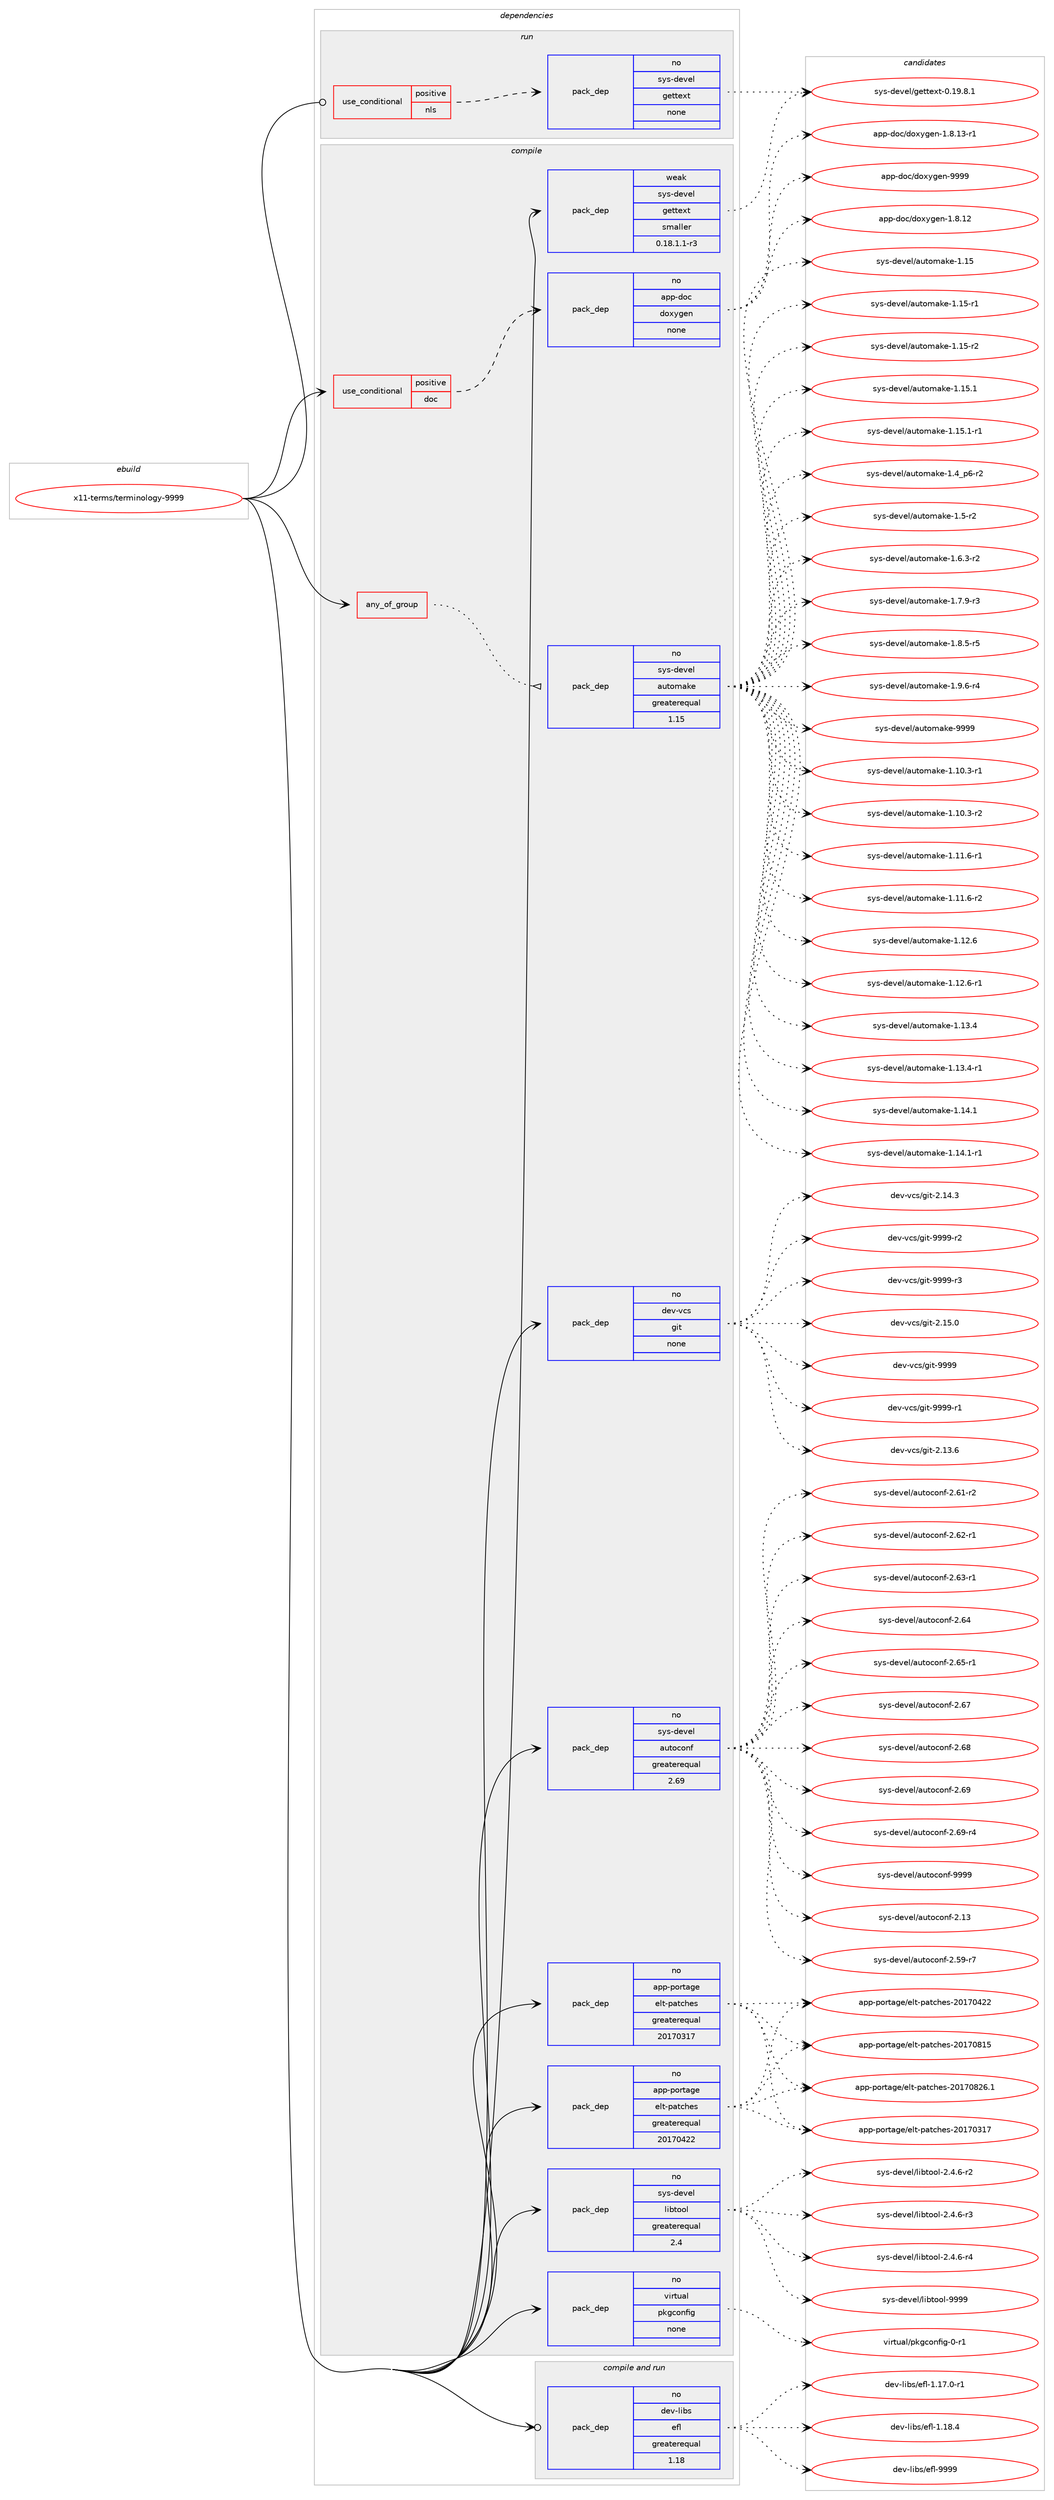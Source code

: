 digraph prolog {

# *************
# Graph options
# *************

newrank=true;
concentrate=true;
compound=true;
graph [rankdir=LR,fontname=Helvetica,fontsize=10,ranksep=1.5];#, ranksep=2.5, nodesep=0.2];
edge  [arrowhead=vee];
node  [fontname=Helvetica,fontsize=10];

# **********
# The ebuild
# **********

subgraph cluster_leftcol {
color=gray;
rank=same;
label=<<i>ebuild</i>>;
id [label="x11-terms/terminology-9999", color=red, width=4, href="../x11-terms/terminology-9999.svg"];
}

# ****************
# The dependencies
# ****************

subgraph cluster_midcol {
color=gray;
label=<<i>dependencies</i>>;
subgraph cluster_compile {
fillcolor="#eeeeee";
style=filled;
label=<<i>compile</i>>;
subgraph any9679 {
dependency529526 [label=<<TABLE BORDER="0" CELLBORDER="1" CELLSPACING="0" CELLPADDING="4"><TR><TD CELLPADDING="10">any_of_group</TD></TR></TABLE>>, shape=none, color=red];subgraph pack395662 {
dependency529527 [label=<<TABLE BORDER="0" CELLBORDER="1" CELLSPACING="0" CELLPADDING="4" WIDTH="220"><TR><TD ROWSPAN="6" CELLPADDING="30">pack_dep</TD></TR><TR><TD WIDTH="110">no</TD></TR><TR><TD>sys-devel</TD></TR><TR><TD>automake</TD></TR><TR><TD>greaterequal</TD></TR><TR><TD>1.15</TD></TR></TABLE>>, shape=none, color=blue];
}
dependency529526:e -> dependency529527:w [weight=20,style="dotted",arrowhead="oinv"];
}
id:e -> dependency529526:w [weight=20,style="solid",arrowhead="vee"];
subgraph cond123836 {
dependency529528 [label=<<TABLE BORDER="0" CELLBORDER="1" CELLSPACING="0" CELLPADDING="4"><TR><TD ROWSPAN="3" CELLPADDING="10">use_conditional</TD></TR><TR><TD>positive</TD></TR><TR><TD>doc</TD></TR></TABLE>>, shape=none, color=red];
subgraph pack395663 {
dependency529529 [label=<<TABLE BORDER="0" CELLBORDER="1" CELLSPACING="0" CELLPADDING="4" WIDTH="220"><TR><TD ROWSPAN="6" CELLPADDING="30">pack_dep</TD></TR><TR><TD WIDTH="110">no</TD></TR><TR><TD>app-doc</TD></TR><TR><TD>doxygen</TD></TR><TR><TD>none</TD></TR><TR><TD></TD></TR></TABLE>>, shape=none, color=blue];
}
dependency529528:e -> dependency529529:w [weight=20,style="dashed",arrowhead="vee"];
}
id:e -> dependency529528:w [weight=20,style="solid",arrowhead="vee"];
subgraph pack395664 {
dependency529530 [label=<<TABLE BORDER="0" CELLBORDER="1" CELLSPACING="0" CELLPADDING="4" WIDTH="220"><TR><TD ROWSPAN="6" CELLPADDING="30">pack_dep</TD></TR><TR><TD WIDTH="110">no</TD></TR><TR><TD>app-portage</TD></TR><TR><TD>elt-patches</TD></TR><TR><TD>greaterequal</TD></TR><TR><TD>20170317</TD></TR></TABLE>>, shape=none, color=blue];
}
id:e -> dependency529530:w [weight=20,style="solid",arrowhead="vee"];
subgraph pack395665 {
dependency529531 [label=<<TABLE BORDER="0" CELLBORDER="1" CELLSPACING="0" CELLPADDING="4" WIDTH="220"><TR><TD ROWSPAN="6" CELLPADDING="30">pack_dep</TD></TR><TR><TD WIDTH="110">no</TD></TR><TR><TD>app-portage</TD></TR><TR><TD>elt-patches</TD></TR><TR><TD>greaterequal</TD></TR><TR><TD>20170422</TD></TR></TABLE>>, shape=none, color=blue];
}
id:e -> dependency529531:w [weight=20,style="solid",arrowhead="vee"];
subgraph pack395666 {
dependency529532 [label=<<TABLE BORDER="0" CELLBORDER="1" CELLSPACING="0" CELLPADDING="4" WIDTH="220"><TR><TD ROWSPAN="6" CELLPADDING="30">pack_dep</TD></TR><TR><TD WIDTH="110">no</TD></TR><TR><TD>dev-vcs</TD></TR><TR><TD>git</TD></TR><TR><TD>none</TD></TR><TR><TD></TD></TR></TABLE>>, shape=none, color=blue];
}
id:e -> dependency529532:w [weight=20,style="solid",arrowhead="vee"];
subgraph pack395667 {
dependency529533 [label=<<TABLE BORDER="0" CELLBORDER="1" CELLSPACING="0" CELLPADDING="4" WIDTH="220"><TR><TD ROWSPAN="6" CELLPADDING="30">pack_dep</TD></TR><TR><TD WIDTH="110">no</TD></TR><TR><TD>sys-devel</TD></TR><TR><TD>autoconf</TD></TR><TR><TD>greaterequal</TD></TR><TR><TD>2.69</TD></TR></TABLE>>, shape=none, color=blue];
}
id:e -> dependency529533:w [weight=20,style="solid",arrowhead="vee"];
subgraph pack395668 {
dependency529534 [label=<<TABLE BORDER="0" CELLBORDER="1" CELLSPACING="0" CELLPADDING="4" WIDTH="220"><TR><TD ROWSPAN="6" CELLPADDING="30">pack_dep</TD></TR><TR><TD WIDTH="110">no</TD></TR><TR><TD>sys-devel</TD></TR><TR><TD>libtool</TD></TR><TR><TD>greaterequal</TD></TR><TR><TD>2.4</TD></TR></TABLE>>, shape=none, color=blue];
}
id:e -> dependency529534:w [weight=20,style="solid",arrowhead="vee"];
subgraph pack395669 {
dependency529535 [label=<<TABLE BORDER="0" CELLBORDER="1" CELLSPACING="0" CELLPADDING="4" WIDTH="220"><TR><TD ROWSPAN="6" CELLPADDING="30">pack_dep</TD></TR><TR><TD WIDTH="110">no</TD></TR><TR><TD>virtual</TD></TR><TR><TD>pkgconfig</TD></TR><TR><TD>none</TD></TR><TR><TD></TD></TR></TABLE>>, shape=none, color=blue];
}
id:e -> dependency529535:w [weight=20,style="solid",arrowhead="vee"];
subgraph pack395670 {
dependency529536 [label=<<TABLE BORDER="0" CELLBORDER="1" CELLSPACING="0" CELLPADDING="4" WIDTH="220"><TR><TD ROWSPAN="6" CELLPADDING="30">pack_dep</TD></TR><TR><TD WIDTH="110">weak</TD></TR><TR><TD>sys-devel</TD></TR><TR><TD>gettext</TD></TR><TR><TD>smaller</TD></TR><TR><TD>0.18.1.1-r3</TD></TR></TABLE>>, shape=none, color=blue];
}
id:e -> dependency529536:w [weight=20,style="solid",arrowhead="vee"];
}
subgraph cluster_compileandrun {
fillcolor="#eeeeee";
style=filled;
label=<<i>compile and run</i>>;
subgraph pack395671 {
dependency529537 [label=<<TABLE BORDER="0" CELLBORDER="1" CELLSPACING="0" CELLPADDING="4" WIDTH="220"><TR><TD ROWSPAN="6" CELLPADDING="30">pack_dep</TD></TR><TR><TD WIDTH="110">no</TD></TR><TR><TD>dev-libs</TD></TR><TR><TD>efl</TD></TR><TR><TD>greaterequal</TD></TR><TR><TD>1.18</TD></TR></TABLE>>, shape=none, color=blue];
}
id:e -> dependency529537:w [weight=20,style="solid",arrowhead="odotvee"];
}
subgraph cluster_run {
fillcolor="#eeeeee";
style=filled;
label=<<i>run</i>>;
subgraph cond123837 {
dependency529538 [label=<<TABLE BORDER="0" CELLBORDER="1" CELLSPACING="0" CELLPADDING="4"><TR><TD ROWSPAN="3" CELLPADDING="10">use_conditional</TD></TR><TR><TD>positive</TD></TR><TR><TD>nls</TD></TR></TABLE>>, shape=none, color=red];
subgraph pack395672 {
dependency529539 [label=<<TABLE BORDER="0" CELLBORDER="1" CELLSPACING="0" CELLPADDING="4" WIDTH="220"><TR><TD ROWSPAN="6" CELLPADDING="30">pack_dep</TD></TR><TR><TD WIDTH="110">no</TD></TR><TR><TD>sys-devel</TD></TR><TR><TD>gettext</TD></TR><TR><TD>none</TD></TR><TR><TD></TD></TR></TABLE>>, shape=none, color=blue];
}
dependency529538:e -> dependency529539:w [weight=20,style="dashed",arrowhead="vee"];
}
id:e -> dependency529538:w [weight=20,style="solid",arrowhead="odot"];
}
}

# **************
# The candidates
# **************

subgraph cluster_choices {
rank=same;
color=gray;
label=<<i>candidates</i>>;

subgraph choice395662 {
color=black;
nodesep=1;
choice11512111545100101118101108479711711611110997107101454946494846514511449 [label="sys-devel/automake-1.10.3-r1", color=red, width=4,href="../sys-devel/automake-1.10.3-r1.svg"];
choice11512111545100101118101108479711711611110997107101454946494846514511450 [label="sys-devel/automake-1.10.3-r2", color=red, width=4,href="../sys-devel/automake-1.10.3-r2.svg"];
choice11512111545100101118101108479711711611110997107101454946494946544511449 [label="sys-devel/automake-1.11.6-r1", color=red, width=4,href="../sys-devel/automake-1.11.6-r1.svg"];
choice11512111545100101118101108479711711611110997107101454946494946544511450 [label="sys-devel/automake-1.11.6-r2", color=red, width=4,href="../sys-devel/automake-1.11.6-r2.svg"];
choice1151211154510010111810110847971171161111099710710145494649504654 [label="sys-devel/automake-1.12.6", color=red, width=4,href="../sys-devel/automake-1.12.6.svg"];
choice11512111545100101118101108479711711611110997107101454946495046544511449 [label="sys-devel/automake-1.12.6-r1", color=red, width=4,href="../sys-devel/automake-1.12.6-r1.svg"];
choice1151211154510010111810110847971171161111099710710145494649514652 [label="sys-devel/automake-1.13.4", color=red, width=4,href="../sys-devel/automake-1.13.4.svg"];
choice11512111545100101118101108479711711611110997107101454946495146524511449 [label="sys-devel/automake-1.13.4-r1", color=red, width=4,href="../sys-devel/automake-1.13.4-r1.svg"];
choice1151211154510010111810110847971171161111099710710145494649524649 [label="sys-devel/automake-1.14.1", color=red, width=4,href="../sys-devel/automake-1.14.1.svg"];
choice11512111545100101118101108479711711611110997107101454946495246494511449 [label="sys-devel/automake-1.14.1-r1", color=red, width=4,href="../sys-devel/automake-1.14.1-r1.svg"];
choice115121115451001011181011084797117116111109971071014549464953 [label="sys-devel/automake-1.15", color=red, width=4,href="../sys-devel/automake-1.15.svg"];
choice1151211154510010111810110847971171161111099710710145494649534511449 [label="sys-devel/automake-1.15-r1", color=red, width=4,href="../sys-devel/automake-1.15-r1.svg"];
choice1151211154510010111810110847971171161111099710710145494649534511450 [label="sys-devel/automake-1.15-r2", color=red, width=4,href="../sys-devel/automake-1.15-r2.svg"];
choice1151211154510010111810110847971171161111099710710145494649534649 [label="sys-devel/automake-1.15.1", color=red, width=4,href="../sys-devel/automake-1.15.1.svg"];
choice11512111545100101118101108479711711611110997107101454946495346494511449 [label="sys-devel/automake-1.15.1-r1", color=red, width=4,href="../sys-devel/automake-1.15.1-r1.svg"];
choice115121115451001011181011084797117116111109971071014549465295112544511450 [label="sys-devel/automake-1.4_p6-r2", color=red, width=4,href="../sys-devel/automake-1.4_p6-r2.svg"];
choice11512111545100101118101108479711711611110997107101454946534511450 [label="sys-devel/automake-1.5-r2", color=red, width=4,href="../sys-devel/automake-1.5-r2.svg"];
choice115121115451001011181011084797117116111109971071014549465446514511450 [label="sys-devel/automake-1.6.3-r2", color=red, width=4,href="../sys-devel/automake-1.6.3-r2.svg"];
choice115121115451001011181011084797117116111109971071014549465546574511451 [label="sys-devel/automake-1.7.9-r3", color=red, width=4,href="../sys-devel/automake-1.7.9-r3.svg"];
choice115121115451001011181011084797117116111109971071014549465646534511453 [label="sys-devel/automake-1.8.5-r5", color=red, width=4,href="../sys-devel/automake-1.8.5-r5.svg"];
choice115121115451001011181011084797117116111109971071014549465746544511452 [label="sys-devel/automake-1.9.6-r4", color=red, width=4,href="../sys-devel/automake-1.9.6-r4.svg"];
choice115121115451001011181011084797117116111109971071014557575757 [label="sys-devel/automake-9999", color=red, width=4,href="../sys-devel/automake-9999.svg"];
dependency529527:e -> choice11512111545100101118101108479711711611110997107101454946494846514511449:w [style=dotted,weight="100"];
dependency529527:e -> choice11512111545100101118101108479711711611110997107101454946494846514511450:w [style=dotted,weight="100"];
dependency529527:e -> choice11512111545100101118101108479711711611110997107101454946494946544511449:w [style=dotted,weight="100"];
dependency529527:e -> choice11512111545100101118101108479711711611110997107101454946494946544511450:w [style=dotted,weight="100"];
dependency529527:e -> choice1151211154510010111810110847971171161111099710710145494649504654:w [style=dotted,weight="100"];
dependency529527:e -> choice11512111545100101118101108479711711611110997107101454946495046544511449:w [style=dotted,weight="100"];
dependency529527:e -> choice1151211154510010111810110847971171161111099710710145494649514652:w [style=dotted,weight="100"];
dependency529527:e -> choice11512111545100101118101108479711711611110997107101454946495146524511449:w [style=dotted,weight="100"];
dependency529527:e -> choice1151211154510010111810110847971171161111099710710145494649524649:w [style=dotted,weight="100"];
dependency529527:e -> choice11512111545100101118101108479711711611110997107101454946495246494511449:w [style=dotted,weight="100"];
dependency529527:e -> choice115121115451001011181011084797117116111109971071014549464953:w [style=dotted,weight="100"];
dependency529527:e -> choice1151211154510010111810110847971171161111099710710145494649534511449:w [style=dotted,weight="100"];
dependency529527:e -> choice1151211154510010111810110847971171161111099710710145494649534511450:w [style=dotted,weight="100"];
dependency529527:e -> choice1151211154510010111810110847971171161111099710710145494649534649:w [style=dotted,weight="100"];
dependency529527:e -> choice11512111545100101118101108479711711611110997107101454946495346494511449:w [style=dotted,weight="100"];
dependency529527:e -> choice115121115451001011181011084797117116111109971071014549465295112544511450:w [style=dotted,weight="100"];
dependency529527:e -> choice11512111545100101118101108479711711611110997107101454946534511450:w [style=dotted,weight="100"];
dependency529527:e -> choice115121115451001011181011084797117116111109971071014549465446514511450:w [style=dotted,weight="100"];
dependency529527:e -> choice115121115451001011181011084797117116111109971071014549465546574511451:w [style=dotted,weight="100"];
dependency529527:e -> choice115121115451001011181011084797117116111109971071014549465646534511453:w [style=dotted,weight="100"];
dependency529527:e -> choice115121115451001011181011084797117116111109971071014549465746544511452:w [style=dotted,weight="100"];
dependency529527:e -> choice115121115451001011181011084797117116111109971071014557575757:w [style=dotted,weight="100"];
}
subgraph choice395663 {
color=black;
nodesep=1;
choice9711211245100111994710011112012110310111045494656464950 [label="app-doc/doxygen-1.8.12", color=red, width=4,href="../app-doc/doxygen-1.8.12.svg"];
choice97112112451001119947100111120121103101110454946564649514511449 [label="app-doc/doxygen-1.8.13-r1", color=red, width=4,href="../app-doc/doxygen-1.8.13-r1.svg"];
choice971121124510011199471001111201211031011104557575757 [label="app-doc/doxygen-9999", color=red, width=4,href="../app-doc/doxygen-9999.svg"];
dependency529529:e -> choice9711211245100111994710011112012110310111045494656464950:w [style=dotted,weight="100"];
dependency529529:e -> choice97112112451001119947100111120121103101110454946564649514511449:w [style=dotted,weight="100"];
dependency529529:e -> choice971121124510011199471001111201211031011104557575757:w [style=dotted,weight="100"];
}
subgraph choice395664 {
color=black;
nodesep=1;
choice97112112451121111141169710310147101108116451129711699104101115455048495548514955 [label="app-portage/elt-patches-20170317", color=red, width=4,href="../app-portage/elt-patches-20170317.svg"];
choice97112112451121111141169710310147101108116451129711699104101115455048495548525050 [label="app-portage/elt-patches-20170422", color=red, width=4,href="../app-portage/elt-patches-20170422.svg"];
choice97112112451121111141169710310147101108116451129711699104101115455048495548564953 [label="app-portage/elt-patches-20170815", color=red, width=4,href="../app-portage/elt-patches-20170815.svg"];
choice971121124511211111411697103101471011081164511297116991041011154550484955485650544649 [label="app-portage/elt-patches-20170826.1", color=red, width=4,href="../app-portage/elt-patches-20170826.1.svg"];
dependency529530:e -> choice97112112451121111141169710310147101108116451129711699104101115455048495548514955:w [style=dotted,weight="100"];
dependency529530:e -> choice97112112451121111141169710310147101108116451129711699104101115455048495548525050:w [style=dotted,weight="100"];
dependency529530:e -> choice97112112451121111141169710310147101108116451129711699104101115455048495548564953:w [style=dotted,weight="100"];
dependency529530:e -> choice971121124511211111411697103101471011081164511297116991041011154550484955485650544649:w [style=dotted,weight="100"];
}
subgraph choice395665 {
color=black;
nodesep=1;
choice97112112451121111141169710310147101108116451129711699104101115455048495548514955 [label="app-portage/elt-patches-20170317", color=red, width=4,href="../app-portage/elt-patches-20170317.svg"];
choice97112112451121111141169710310147101108116451129711699104101115455048495548525050 [label="app-portage/elt-patches-20170422", color=red, width=4,href="../app-portage/elt-patches-20170422.svg"];
choice97112112451121111141169710310147101108116451129711699104101115455048495548564953 [label="app-portage/elt-patches-20170815", color=red, width=4,href="../app-portage/elt-patches-20170815.svg"];
choice971121124511211111411697103101471011081164511297116991041011154550484955485650544649 [label="app-portage/elt-patches-20170826.1", color=red, width=4,href="../app-portage/elt-patches-20170826.1.svg"];
dependency529531:e -> choice97112112451121111141169710310147101108116451129711699104101115455048495548514955:w [style=dotted,weight="100"];
dependency529531:e -> choice97112112451121111141169710310147101108116451129711699104101115455048495548525050:w [style=dotted,weight="100"];
dependency529531:e -> choice97112112451121111141169710310147101108116451129711699104101115455048495548564953:w [style=dotted,weight="100"];
dependency529531:e -> choice971121124511211111411697103101471011081164511297116991041011154550484955485650544649:w [style=dotted,weight="100"];
}
subgraph choice395666 {
color=black;
nodesep=1;
choice10010111845118991154710310511645504649514654 [label="dev-vcs/git-2.13.6", color=red, width=4,href="../dev-vcs/git-2.13.6.svg"];
choice10010111845118991154710310511645504649524651 [label="dev-vcs/git-2.14.3", color=red, width=4,href="../dev-vcs/git-2.14.3.svg"];
choice10010111845118991154710310511645504649534648 [label="dev-vcs/git-2.15.0", color=red, width=4,href="../dev-vcs/git-2.15.0.svg"];
choice1001011184511899115471031051164557575757 [label="dev-vcs/git-9999", color=red, width=4,href="../dev-vcs/git-9999.svg"];
choice10010111845118991154710310511645575757574511449 [label="dev-vcs/git-9999-r1", color=red, width=4,href="../dev-vcs/git-9999-r1.svg"];
choice10010111845118991154710310511645575757574511450 [label="dev-vcs/git-9999-r2", color=red, width=4,href="../dev-vcs/git-9999-r2.svg"];
choice10010111845118991154710310511645575757574511451 [label="dev-vcs/git-9999-r3", color=red, width=4,href="../dev-vcs/git-9999-r3.svg"];
dependency529532:e -> choice10010111845118991154710310511645504649514654:w [style=dotted,weight="100"];
dependency529532:e -> choice10010111845118991154710310511645504649524651:w [style=dotted,weight="100"];
dependency529532:e -> choice10010111845118991154710310511645504649534648:w [style=dotted,weight="100"];
dependency529532:e -> choice1001011184511899115471031051164557575757:w [style=dotted,weight="100"];
dependency529532:e -> choice10010111845118991154710310511645575757574511449:w [style=dotted,weight="100"];
dependency529532:e -> choice10010111845118991154710310511645575757574511450:w [style=dotted,weight="100"];
dependency529532:e -> choice10010111845118991154710310511645575757574511451:w [style=dotted,weight="100"];
}
subgraph choice395667 {
color=black;
nodesep=1;
choice115121115451001011181011084797117116111991111101024550464951 [label="sys-devel/autoconf-2.13", color=red, width=4,href="../sys-devel/autoconf-2.13.svg"];
choice1151211154510010111810110847971171161119911111010245504653574511455 [label="sys-devel/autoconf-2.59-r7", color=red, width=4,href="../sys-devel/autoconf-2.59-r7.svg"];
choice1151211154510010111810110847971171161119911111010245504654494511450 [label="sys-devel/autoconf-2.61-r2", color=red, width=4,href="../sys-devel/autoconf-2.61-r2.svg"];
choice1151211154510010111810110847971171161119911111010245504654504511449 [label="sys-devel/autoconf-2.62-r1", color=red, width=4,href="../sys-devel/autoconf-2.62-r1.svg"];
choice1151211154510010111810110847971171161119911111010245504654514511449 [label="sys-devel/autoconf-2.63-r1", color=red, width=4,href="../sys-devel/autoconf-2.63-r1.svg"];
choice115121115451001011181011084797117116111991111101024550465452 [label="sys-devel/autoconf-2.64", color=red, width=4,href="../sys-devel/autoconf-2.64.svg"];
choice1151211154510010111810110847971171161119911111010245504654534511449 [label="sys-devel/autoconf-2.65-r1", color=red, width=4,href="../sys-devel/autoconf-2.65-r1.svg"];
choice115121115451001011181011084797117116111991111101024550465455 [label="sys-devel/autoconf-2.67", color=red, width=4,href="../sys-devel/autoconf-2.67.svg"];
choice115121115451001011181011084797117116111991111101024550465456 [label="sys-devel/autoconf-2.68", color=red, width=4,href="../sys-devel/autoconf-2.68.svg"];
choice115121115451001011181011084797117116111991111101024550465457 [label="sys-devel/autoconf-2.69", color=red, width=4,href="../sys-devel/autoconf-2.69.svg"];
choice1151211154510010111810110847971171161119911111010245504654574511452 [label="sys-devel/autoconf-2.69-r4", color=red, width=4,href="../sys-devel/autoconf-2.69-r4.svg"];
choice115121115451001011181011084797117116111991111101024557575757 [label="sys-devel/autoconf-9999", color=red, width=4,href="../sys-devel/autoconf-9999.svg"];
dependency529533:e -> choice115121115451001011181011084797117116111991111101024550464951:w [style=dotted,weight="100"];
dependency529533:e -> choice1151211154510010111810110847971171161119911111010245504653574511455:w [style=dotted,weight="100"];
dependency529533:e -> choice1151211154510010111810110847971171161119911111010245504654494511450:w [style=dotted,weight="100"];
dependency529533:e -> choice1151211154510010111810110847971171161119911111010245504654504511449:w [style=dotted,weight="100"];
dependency529533:e -> choice1151211154510010111810110847971171161119911111010245504654514511449:w [style=dotted,weight="100"];
dependency529533:e -> choice115121115451001011181011084797117116111991111101024550465452:w [style=dotted,weight="100"];
dependency529533:e -> choice1151211154510010111810110847971171161119911111010245504654534511449:w [style=dotted,weight="100"];
dependency529533:e -> choice115121115451001011181011084797117116111991111101024550465455:w [style=dotted,weight="100"];
dependency529533:e -> choice115121115451001011181011084797117116111991111101024550465456:w [style=dotted,weight="100"];
dependency529533:e -> choice115121115451001011181011084797117116111991111101024550465457:w [style=dotted,weight="100"];
dependency529533:e -> choice1151211154510010111810110847971171161119911111010245504654574511452:w [style=dotted,weight="100"];
dependency529533:e -> choice115121115451001011181011084797117116111991111101024557575757:w [style=dotted,weight="100"];
}
subgraph choice395668 {
color=black;
nodesep=1;
choice1151211154510010111810110847108105981161111111084550465246544511450 [label="sys-devel/libtool-2.4.6-r2", color=red, width=4,href="../sys-devel/libtool-2.4.6-r2.svg"];
choice1151211154510010111810110847108105981161111111084550465246544511451 [label="sys-devel/libtool-2.4.6-r3", color=red, width=4,href="../sys-devel/libtool-2.4.6-r3.svg"];
choice1151211154510010111810110847108105981161111111084550465246544511452 [label="sys-devel/libtool-2.4.6-r4", color=red, width=4,href="../sys-devel/libtool-2.4.6-r4.svg"];
choice1151211154510010111810110847108105981161111111084557575757 [label="sys-devel/libtool-9999", color=red, width=4,href="../sys-devel/libtool-9999.svg"];
dependency529534:e -> choice1151211154510010111810110847108105981161111111084550465246544511450:w [style=dotted,weight="100"];
dependency529534:e -> choice1151211154510010111810110847108105981161111111084550465246544511451:w [style=dotted,weight="100"];
dependency529534:e -> choice1151211154510010111810110847108105981161111111084550465246544511452:w [style=dotted,weight="100"];
dependency529534:e -> choice1151211154510010111810110847108105981161111111084557575757:w [style=dotted,weight="100"];
}
subgraph choice395669 {
color=black;
nodesep=1;
choice11810511411611797108471121071039911111010210510345484511449 [label="virtual/pkgconfig-0-r1", color=red, width=4,href="../virtual/pkgconfig-0-r1.svg"];
dependency529535:e -> choice11810511411611797108471121071039911111010210510345484511449:w [style=dotted,weight="100"];
}
subgraph choice395670 {
color=black;
nodesep=1;
choice1151211154510010111810110847103101116116101120116454846495746564649 [label="sys-devel/gettext-0.19.8.1", color=red, width=4,href="../sys-devel/gettext-0.19.8.1.svg"];
dependency529536:e -> choice1151211154510010111810110847103101116116101120116454846495746564649:w [style=dotted,weight="100"];
}
subgraph choice395671 {
color=black;
nodesep=1;
choice100101118451081059811547101102108454946495546484511449 [label="dev-libs/efl-1.17.0-r1", color=red, width=4,href="../dev-libs/efl-1.17.0-r1.svg"];
choice10010111845108105981154710110210845494649564652 [label="dev-libs/efl-1.18.4", color=red, width=4,href="../dev-libs/efl-1.18.4.svg"];
choice1001011184510810598115471011021084557575757 [label="dev-libs/efl-9999", color=red, width=4,href="../dev-libs/efl-9999.svg"];
dependency529537:e -> choice100101118451081059811547101102108454946495546484511449:w [style=dotted,weight="100"];
dependency529537:e -> choice10010111845108105981154710110210845494649564652:w [style=dotted,weight="100"];
dependency529537:e -> choice1001011184510810598115471011021084557575757:w [style=dotted,weight="100"];
}
subgraph choice395672 {
color=black;
nodesep=1;
choice1151211154510010111810110847103101116116101120116454846495746564649 [label="sys-devel/gettext-0.19.8.1", color=red, width=4,href="../sys-devel/gettext-0.19.8.1.svg"];
dependency529539:e -> choice1151211154510010111810110847103101116116101120116454846495746564649:w [style=dotted,weight="100"];
}
}

}
